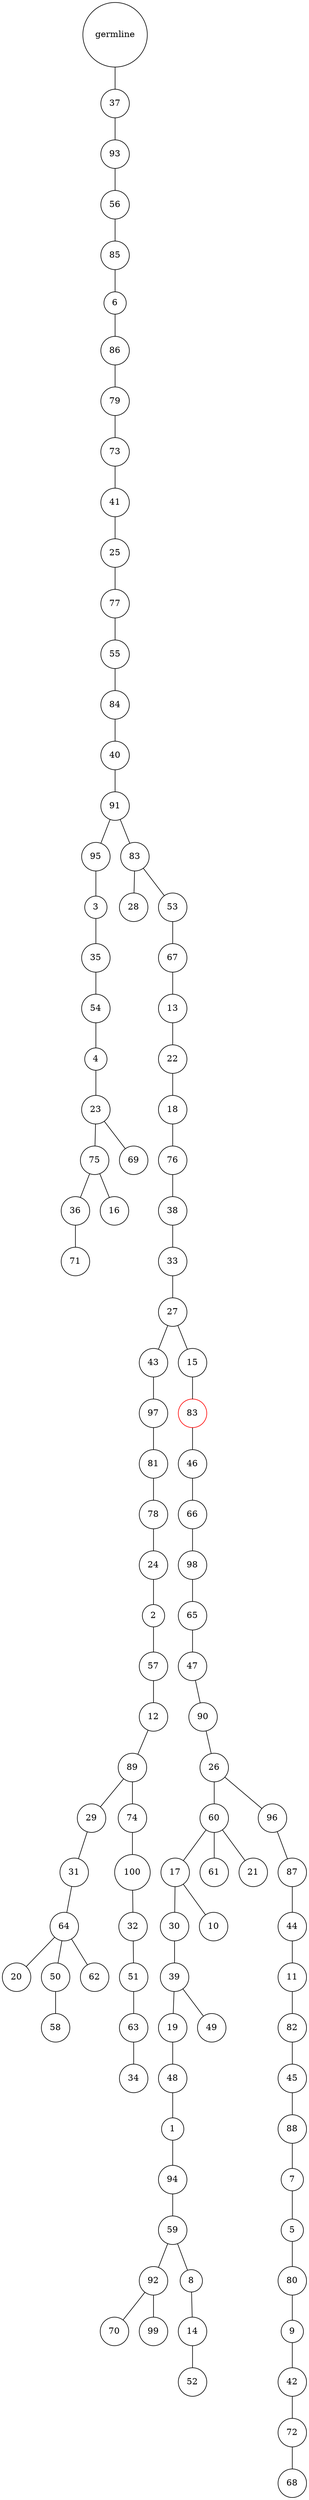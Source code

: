 graph {
	rankdir=UD;
	splines=line;
	node [shape=circle]
	"0x7f2901ff12b0" [label="germline"];
	"0x7f2901ff12e0" [label="37"];
	"0x7f2901ff12b0" -- "0x7f2901ff12e0" ;
	"0x7f2901ff1310" [label="93"];
	"0x7f2901ff12e0" -- "0x7f2901ff1310" ;
	"0x7f2901ff1340" [label="56"];
	"0x7f2901ff1310" -- "0x7f2901ff1340" ;
	"0x7f2901ff1370" [label="85"];
	"0x7f2901ff1340" -- "0x7f2901ff1370" ;
	"0x7f2901ff13a0" [label="6"];
	"0x7f2901ff1370" -- "0x7f2901ff13a0" ;
	"0x7f2901ff13d0" [label="86"];
	"0x7f2901ff13a0" -- "0x7f2901ff13d0" ;
	"0x7f2901ff1400" [label="79"];
	"0x7f2901ff13d0" -- "0x7f2901ff1400" ;
	"0x7f2901ff1430" [label="73"];
	"0x7f2901ff1400" -- "0x7f2901ff1430" ;
	"0x7f2901ff1460" [label="41"];
	"0x7f2901ff1430" -- "0x7f2901ff1460" ;
	"0x7f2901ff1490" [label="25"];
	"0x7f2901ff1460" -- "0x7f2901ff1490" ;
	"0x7f2901ff14c0" [label="77"];
	"0x7f2901ff1490" -- "0x7f2901ff14c0" ;
	"0x7f2901ff14f0" [label="55"];
	"0x7f2901ff14c0" -- "0x7f2901ff14f0" ;
	"0x7f2901ff1520" [label="84"];
	"0x7f2901ff14f0" -- "0x7f2901ff1520" ;
	"0x7f2901ff1550" [label="40"];
	"0x7f2901ff1520" -- "0x7f2901ff1550" ;
	"0x7f2901ff1580" [label="91"];
	"0x7f2901ff1550" -- "0x7f2901ff1580" ;
	"0x7f2901ff15b0" [label="95"];
	"0x7f2901ff1580" -- "0x7f2901ff15b0" ;
	"0x7f2901ff15e0" [label="3"];
	"0x7f2901ff15b0" -- "0x7f2901ff15e0" ;
	"0x7f2901ff1610" [label="35"];
	"0x7f2901ff15e0" -- "0x7f2901ff1610" ;
	"0x7f2901ff1640" [label="54"];
	"0x7f2901ff1610" -- "0x7f2901ff1640" ;
	"0x7f2901ff1670" [label="4"];
	"0x7f2901ff1640" -- "0x7f2901ff1670" ;
	"0x7f2901ff16a0" [label="23"];
	"0x7f2901ff1670" -- "0x7f2901ff16a0" ;
	"0x7f2901ff16d0" [label="75"];
	"0x7f2901ff16a0" -- "0x7f2901ff16d0" ;
	"0x7f2901ff1700" [label="36"];
	"0x7f2901ff16d0" -- "0x7f2901ff1700" ;
	"0x7f2901ff1730" [label="71"];
	"0x7f2901ff1700" -- "0x7f2901ff1730" ;
	"0x7f2901ff1760" [label="16"];
	"0x7f2901ff16d0" -- "0x7f2901ff1760" ;
	"0x7f2901ff1790" [label="69"];
	"0x7f2901ff16a0" -- "0x7f2901ff1790" ;
	"0x7f2901ff17c0" [label="83"];
	"0x7f2901ff1580" -- "0x7f2901ff17c0" ;
	"0x7f2901ff17f0" [label="28"];
	"0x7f2901ff17c0" -- "0x7f2901ff17f0" ;
	"0x7f2901ff1820" [label="53"];
	"0x7f2901ff17c0" -- "0x7f2901ff1820" ;
	"0x7f2901ff1850" [label="67"];
	"0x7f2901ff1820" -- "0x7f2901ff1850" ;
	"0x7f2901ff1880" [label="13"];
	"0x7f2901ff1850" -- "0x7f2901ff1880" ;
	"0x7f2901ff18b0" [label="22"];
	"0x7f2901ff1880" -- "0x7f2901ff18b0" ;
	"0x7f2901ff18e0" [label="18"];
	"0x7f2901ff18b0" -- "0x7f2901ff18e0" ;
	"0x7f2901ff1910" [label="76"];
	"0x7f2901ff18e0" -- "0x7f2901ff1910" ;
	"0x7f2901ff1940" [label="38"];
	"0x7f2901ff1910" -- "0x7f2901ff1940" ;
	"0x7f2901ff1970" [label="33"];
	"0x7f2901ff1940" -- "0x7f2901ff1970" ;
	"0x7f2901ff19a0" [label="27"];
	"0x7f2901ff1970" -- "0x7f2901ff19a0" ;
	"0x7f2901ff19d0" [label="43"];
	"0x7f2901ff19a0" -- "0x7f2901ff19d0" ;
	"0x7f2901ff1a00" [label="97"];
	"0x7f2901ff19d0" -- "0x7f2901ff1a00" ;
	"0x7f2901ff1a30" [label="81"];
	"0x7f2901ff1a00" -- "0x7f2901ff1a30" ;
	"0x7f2901ff1a60" [label="78"];
	"0x7f2901ff1a30" -- "0x7f2901ff1a60" ;
	"0x7f2901ff1a90" [label="24"];
	"0x7f2901ff1a60" -- "0x7f2901ff1a90" ;
	"0x7f2901ff1ac0" [label="2"];
	"0x7f2901ff1a90" -- "0x7f2901ff1ac0" ;
	"0x7f2901ff1af0" [label="57"];
	"0x7f2901ff1ac0" -- "0x7f2901ff1af0" ;
	"0x7f2901ff1b20" [label="12"];
	"0x7f2901ff1af0" -- "0x7f2901ff1b20" ;
	"0x7f2901ff1b50" [label="89"];
	"0x7f2901ff1b20" -- "0x7f2901ff1b50" ;
	"0x7f2901ff1b80" [label="29"];
	"0x7f2901ff1b50" -- "0x7f2901ff1b80" ;
	"0x7f2901ff1bb0" [label="31"];
	"0x7f2901ff1b80" -- "0x7f2901ff1bb0" ;
	"0x7f2901ff1be0" [label="64"];
	"0x7f2901ff1bb0" -- "0x7f2901ff1be0" ;
	"0x7f2901ff1c10" [label="20"];
	"0x7f2901ff1be0" -- "0x7f2901ff1c10" ;
	"0x7f2901ff1c40" [label="50"];
	"0x7f2901ff1be0" -- "0x7f2901ff1c40" ;
	"0x7f2901ff1c70" [label="58"];
	"0x7f2901ff1c40" -- "0x7f2901ff1c70" ;
	"0x7f2901ff1ca0" [label="62"];
	"0x7f2901ff1be0" -- "0x7f2901ff1ca0" ;
	"0x7f2901ff1cd0" [label="74"];
	"0x7f2901ff1b50" -- "0x7f2901ff1cd0" ;
	"0x7f2901ff1d00" [label="100"];
	"0x7f2901ff1cd0" -- "0x7f2901ff1d00" ;
	"0x7f2901ff1d30" [label="32"];
	"0x7f2901ff1d00" -- "0x7f2901ff1d30" ;
	"0x7f2901ff1d60" [label="51"];
	"0x7f2901ff1d30" -- "0x7f2901ff1d60" ;
	"0x7f2901ff1d90" [label="63"];
	"0x7f2901ff1d60" -- "0x7f2901ff1d90" ;
	"0x7f2901ff1dc0" [label="34"];
	"0x7f2901ff1d90" -- "0x7f2901ff1dc0" ;
	"0x7f2901ff1df0" [label="15"];
	"0x7f2901ff19a0" -- "0x7f2901ff1df0" ;
	"0x7f2901ff1e20" [label="83",color="red"];
	"0x7f2901ff1df0" -- "0x7f2901ff1e20" ;
	"0x7f2901ff1e50" [label="46"];
	"0x7f2901ff1e20" -- "0x7f2901ff1e50" ;
	"0x7f2901ff1e80" [label="66"];
	"0x7f2901ff1e50" -- "0x7f2901ff1e80" ;
	"0x7f2901ff1eb0" [label="98"];
	"0x7f2901ff1e80" -- "0x7f2901ff1eb0" ;
	"0x7f2901ff1ee0" [label="65"];
	"0x7f2901ff1eb0" -- "0x7f2901ff1ee0" ;
	"0x7f2901ff1f10" [label="47"];
	"0x7f2901ff1ee0" -- "0x7f2901ff1f10" ;
	"0x7f2901ff1f40" [label="90"];
	"0x7f2901ff1f10" -- "0x7f2901ff1f40" ;
	"0x7f2901ff1f70" [label="26"];
	"0x7f2901ff1f40" -- "0x7f2901ff1f70" ;
	"0x7f2901ff1fa0" [label="60"];
	"0x7f2901ff1f70" -- "0x7f2901ff1fa0" ;
	"0x7f2901ff1fd0" [label="17"];
	"0x7f2901ff1fa0" -- "0x7f2901ff1fd0" ;
	"0x7f2901ff7040" [label="30"];
	"0x7f2901ff1fd0" -- "0x7f2901ff7040" ;
	"0x7f2901ff7070" [label="39"];
	"0x7f2901ff7040" -- "0x7f2901ff7070" ;
	"0x7f2901ff70a0" [label="19"];
	"0x7f2901ff7070" -- "0x7f2901ff70a0" ;
	"0x7f2901ff70d0" [label="48"];
	"0x7f2901ff70a0" -- "0x7f2901ff70d0" ;
	"0x7f2901ff7100" [label="1"];
	"0x7f2901ff70d0" -- "0x7f2901ff7100" ;
	"0x7f2901ff7130" [label="94"];
	"0x7f2901ff7100" -- "0x7f2901ff7130" ;
	"0x7f2901ff7160" [label="59"];
	"0x7f2901ff7130" -- "0x7f2901ff7160" ;
	"0x7f2901ff7190" [label="92"];
	"0x7f2901ff7160" -- "0x7f2901ff7190" ;
	"0x7f2901ff71c0" [label="70"];
	"0x7f2901ff7190" -- "0x7f2901ff71c0" ;
	"0x7f2901ff71f0" [label="99"];
	"0x7f2901ff7190" -- "0x7f2901ff71f0" ;
	"0x7f2901ff7220" [label="8"];
	"0x7f2901ff7160" -- "0x7f2901ff7220" ;
	"0x7f2901ff7250" [label="14"];
	"0x7f2901ff7220" -- "0x7f2901ff7250" ;
	"0x7f2901ff7280" [label="52"];
	"0x7f2901ff7250" -- "0x7f2901ff7280" ;
	"0x7f2901ff72b0" [label="49"];
	"0x7f2901ff7070" -- "0x7f2901ff72b0" ;
	"0x7f2901ff72e0" [label="10"];
	"0x7f2901ff1fd0" -- "0x7f2901ff72e0" ;
	"0x7f2901ff7310" [label="61"];
	"0x7f2901ff1fa0" -- "0x7f2901ff7310" ;
	"0x7f2901ff7340" [label="21"];
	"0x7f2901ff1fa0" -- "0x7f2901ff7340" ;
	"0x7f2901ff7370" [label="96"];
	"0x7f2901ff1f70" -- "0x7f2901ff7370" ;
	"0x7f2901ff73a0" [label="87"];
	"0x7f2901ff7370" -- "0x7f2901ff73a0" ;
	"0x7f2901ff73d0" [label="44"];
	"0x7f2901ff73a0" -- "0x7f2901ff73d0" ;
	"0x7f2901ff7400" [label="11"];
	"0x7f2901ff73d0" -- "0x7f2901ff7400" ;
	"0x7f2901ff7430" [label="82"];
	"0x7f2901ff7400" -- "0x7f2901ff7430" ;
	"0x7f2901ff7460" [label="45"];
	"0x7f2901ff7430" -- "0x7f2901ff7460" ;
	"0x7f2901ff7490" [label="88"];
	"0x7f2901ff7460" -- "0x7f2901ff7490" ;
	"0x7f2901ff74c0" [label="7"];
	"0x7f2901ff7490" -- "0x7f2901ff74c0" ;
	"0x7f2901ff74f0" [label="5"];
	"0x7f2901ff74c0" -- "0x7f2901ff74f0" ;
	"0x7f2901ff7520" [label="80"];
	"0x7f2901ff74f0" -- "0x7f2901ff7520" ;
	"0x7f2901ff7550" [label="9"];
	"0x7f2901ff7520" -- "0x7f2901ff7550" ;
	"0x7f2901ff7580" [label="42"];
	"0x7f2901ff7550" -- "0x7f2901ff7580" ;
	"0x7f2901ff75b0" [label="72"];
	"0x7f2901ff7580" -- "0x7f2901ff75b0" ;
	"0x7f2901ff75e0" [label="68"];
	"0x7f2901ff75b0" -- "0x7f2901ff75e0" ;
}

